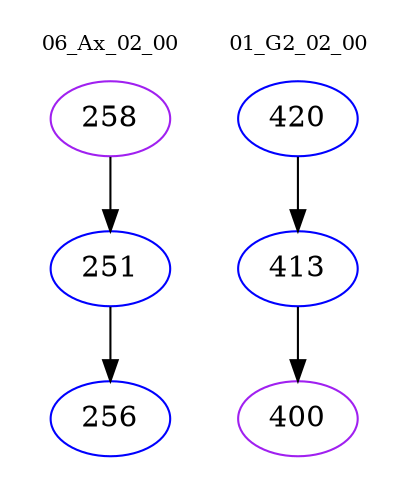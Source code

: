 digraph{
subgraph cluster_0 {
color = white
label = "06_Ax_02_00";
fontsize=10;
T0_258 [label="258", color="purple"]
T0_258 -> T0_251 [color="black"]
T0_251 [label="251", color="blue"]
T0_251 -> T0_256 [color="black"]
T0_256 [label="256", color="blue"]
}
subgraph cluster_1 {
color = white
label = "01_G2_02_00";
fontsize=10;
T1_420 [label="420", color="blue"]
T1_420 -> T1_413 [color="black"]
T1_413 [label="413", color="blue"]
T1_413 -> T1_400 [color="black"]
T1_400 [label="400", color="purple"]
}
}

